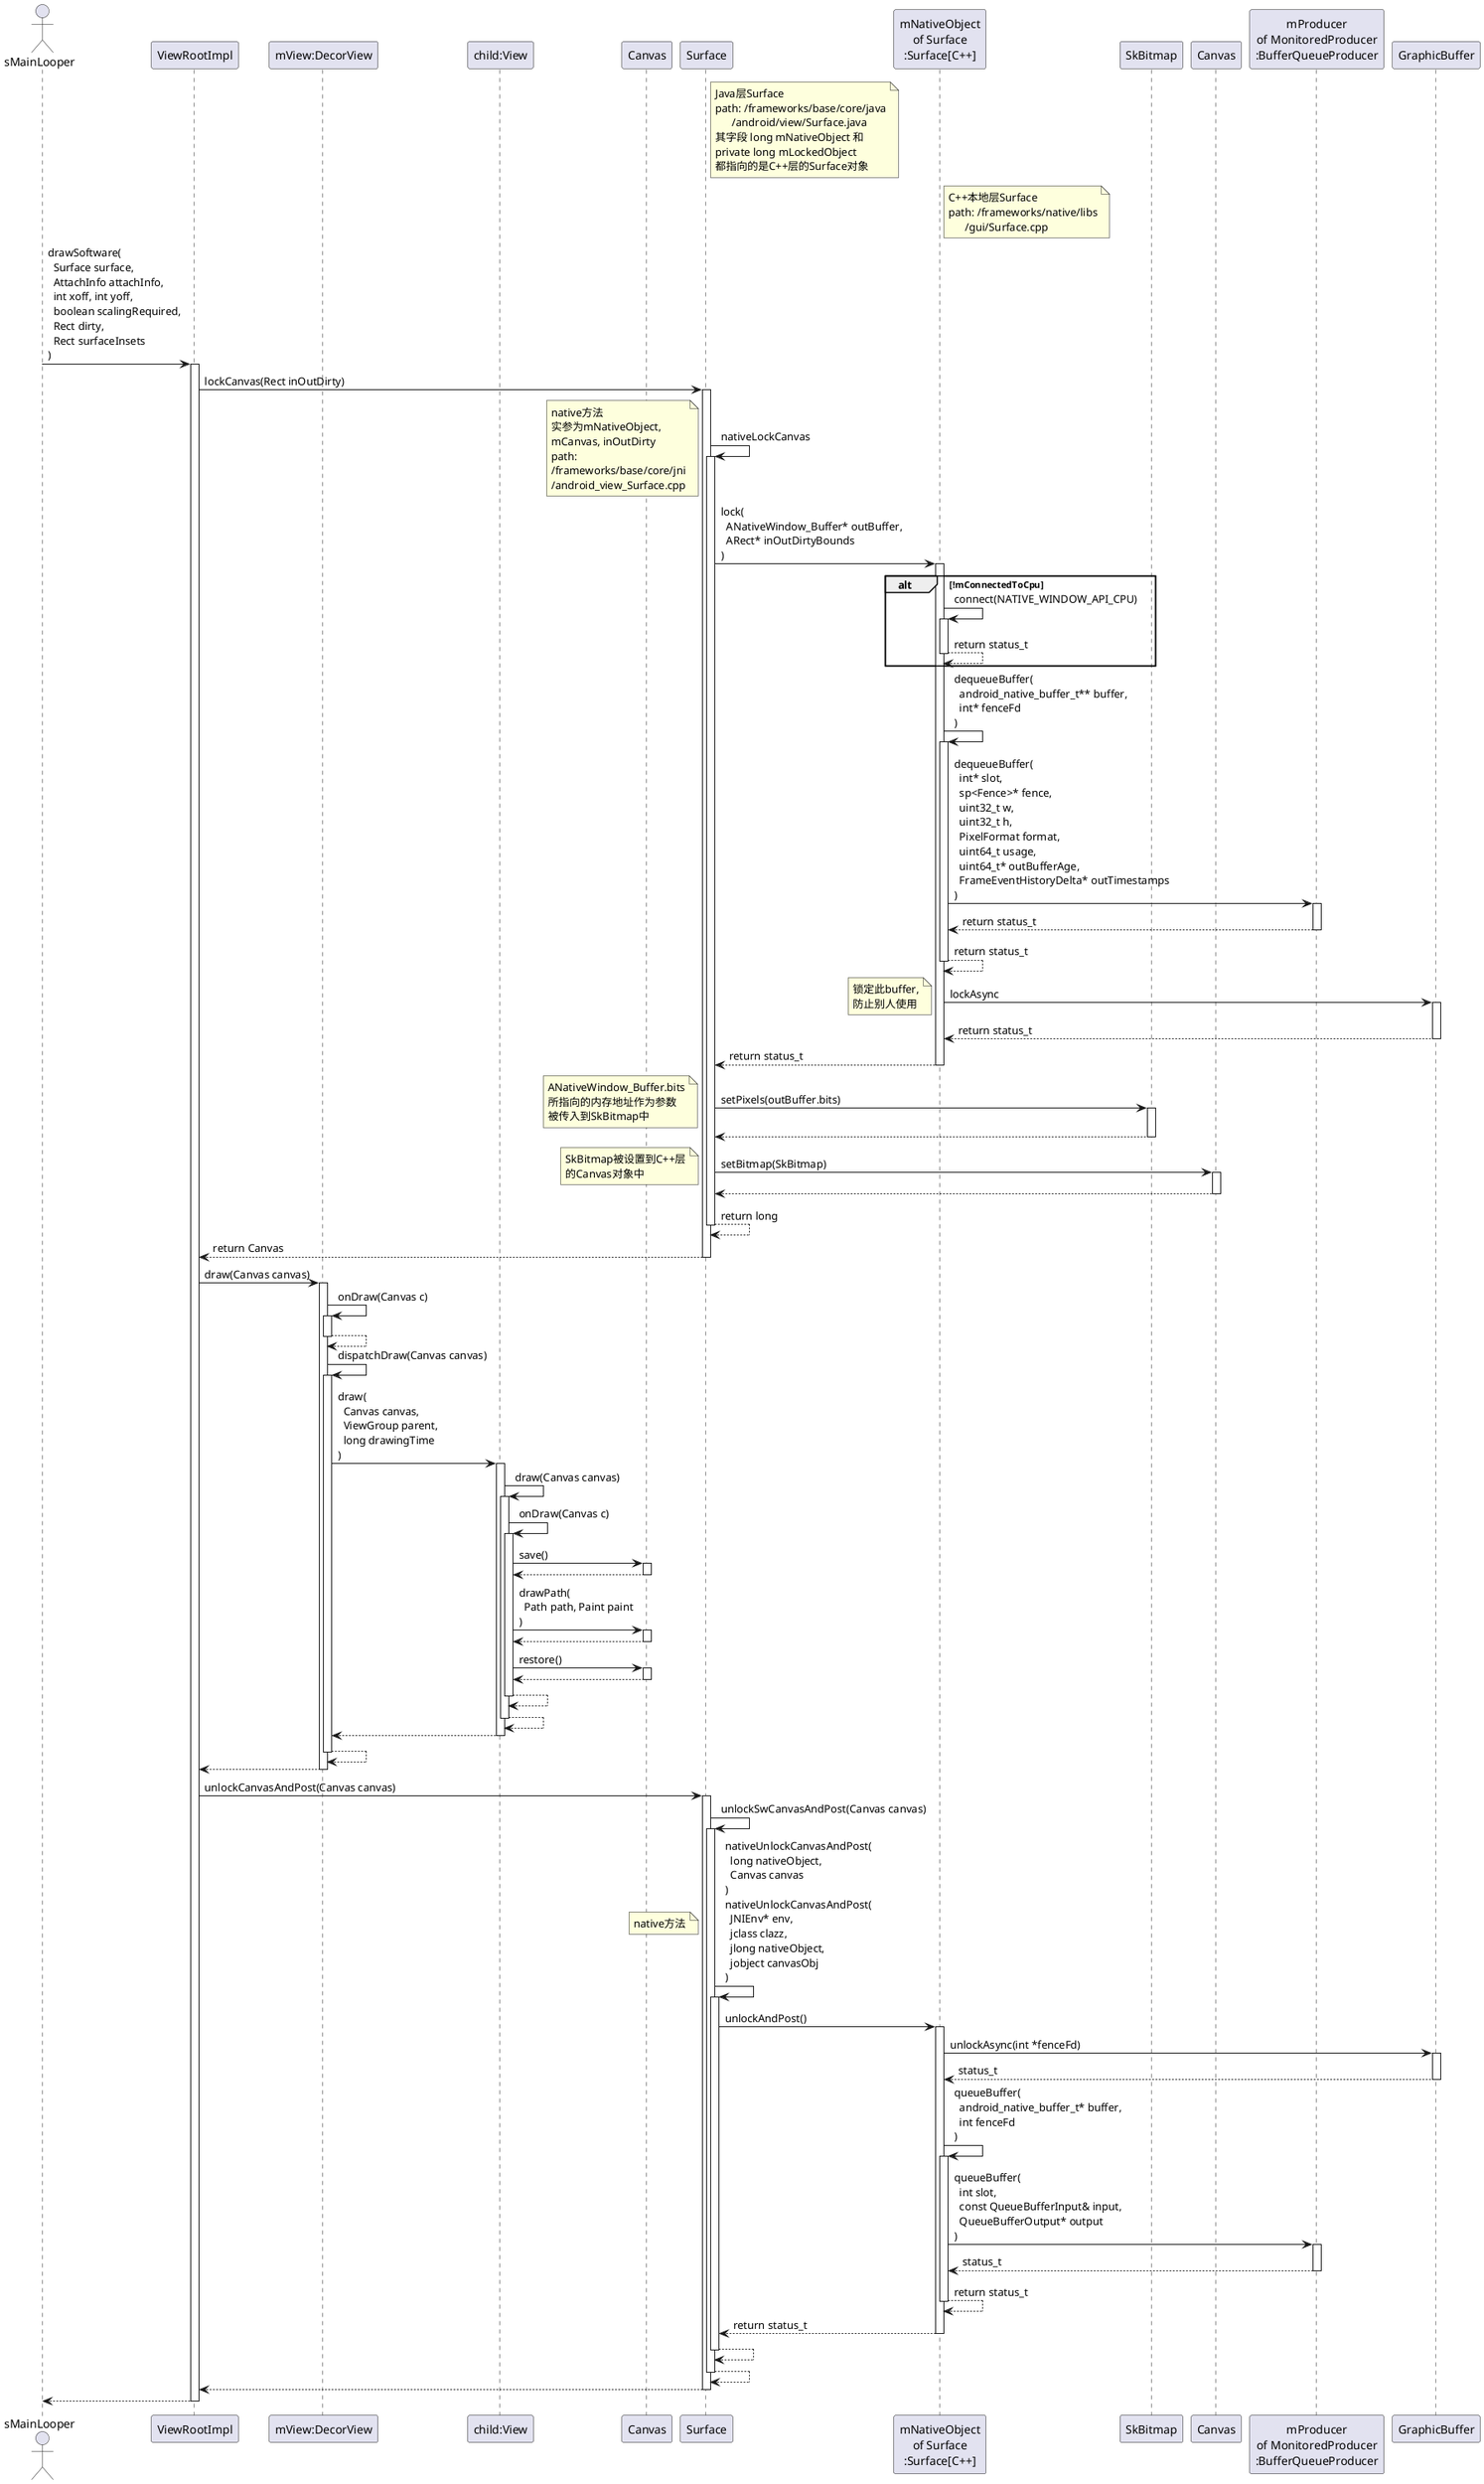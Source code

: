 @startuml

actor sMainLooper as sml
participant ViewRootImpl as vri
participant "mView:DecorView" as dv
participant "child:View" as chd
participant Canvas as cvs
participant Surface as sfc
note right of sfc
Java层Surface
path: /frameworks/base/core/java
      /android/view/Surface.java
其字段 long mNativeObject 和
private long mLockedObject
都指向的是C++层的Surface对象
end note
participant "mNativeObject\nof Surface\n:Surface[C++]" as sfc_c
note right of sfc_c
C++本地层Surface
path: /frameworks/native/libs
      /gui/Surface.cpp
end note
participant SkBitmap as skbmp
participant Canvas as cvs_c
participant "mProducer\nof MonitoredProducer\n:BufferQueueProducer" as gbp
/'frameworks/native/services/surfaceflinger/MonitoredProducer.cpp'/
/'frameworks/native/libs/gui/BufferQueueProducer.cpp'/
participant GraphicBuffer as gb

sml -> vri : drawSoftware(\n  Surface surface,\n  AttachInfo attachInfo,\n  int xoff, int yoff,\n  boolean scalingRequired,\n  Rect dirty,\n  Rect surfaceInsets\n)
activate vri
    vri -> sfc : lockCanvas(Rect inOutDirty)
    activate sfc
        sfc -> sfc : nativeLockCanvas
        activate sfc
        note left
        native方法
        实参为mNativeObject,
        mCanvas, inOutDirty
        path: 
        /frameworks/base/core/jni
        /android_view_Surface.cpp
        end note
            sfc -> sfc_c : lock(\n  ANativeWindow_Buffer* outBuffer,\n  ARect* inOutDirtyBounds\n)
            activate sfc_c

                alt !mConnectedToCpu
                    sfc_c -> sfc_c : connect(NATIVE_WINDOW_API_CPU)
                    activate sfc_c
                    sfc_c --> sfc_c : return status_t
                    deactivate sfc_c
                end

                sfc_c -> sfc_c : dequeueBuffer(\n  android_native_buffer_t** buffer,\n  int* fenceFd\n)
                activate sfc_c
                    sfc_c -> gbp : dequeueBuffer(\n  int* slot,\n  sp<Fence>* fence,\n  uint32_t w,\n  uint32_t h,\n  PixelFormat format,\n  uint64_t usage,\n  uint64_t* outBufferAge,\n  FrameEventHistoryDelta* outTimestamps\n)
                    activate gbp
                    gbp --> sfc_c : return status_t
                    deactivate gbp
                sfc_c --> sfc_c : return status_t
                deactivate sfc_c

                sfc_c -> gb : lockAsync
                activate gb
                note left
                锁定此buffer,
                防止别人使用
                end note
                gb --> sfc_c : return status_t
                deactivate gb

            sfc_c --> sfc : return status_t
            deactivate sfc_c

            sfc -> skbmp : setPixels(outBuffer.bits)
            activate skbmp
            note left
            ANativeWindow_Buffer.bits
            所指向的内存地址作为参数
            被传入到SkBitmap中
            end note
            skbmp --> sfc
            deactivate skbmp

            sfc -> cvs_c : setBitmap(SkBitmap)
            activate cvs_c
            note left
            SkBitmap被设置到C++层
            的Canvas对象中
            end note
            cvs_c --> sfc
            deactivate cvs_c

        sfc --> sfc : return long
        deactivate sfc
    sfc --> vri : return Canvas
    deactivate sfc

    vri -> dv : draw(Canvas canvas)
    activate dv

        dv -> dv : onDraw(Canvas c)
        activate dv
        dv --> dv
        deactivate dv

        dv -> dv : dispatchDraw(Canvas canvas)
        activate dv
            dv -> chd : draw(\n  Canvas canvas,\n  ViewGroup parent,\n  long drawingTime\n)
            activate chd
                chd -> chd : draw(Canvas canvas)
                activate chd
                    chd -> chd : onDraw(Canvas c)
                    activate chd

                        chd -> cvs : save()
                        activate cvs
                        cvs --> chd
                        deactivate cvs

                        chd -> cvs : drawPath(\n  Path path, Paint paint\n)
                        activate cvs
                        cvs --> chd
                        deactivate cvs

                        chd -> cvs : restore()
                        activate cvs
                        cvs --> chd
                        deactivate cvs

                    chd --> chd
                    deactivate chd
                chd --> chd
                deactivate chd
            chd --> dv
            deactivate chd
        dv --> dv
        deactivate dv
    dv --> vri
    deactivate dv

    vri -> sfc : unlockCanvasAndPost(Canvas canvas)
    activate sfc
        sfc -> sfc : unlockSwCanvasAndPost(Canvas canvas)
        activate sfc
            sfc -> sfc : nativeUnlockCanvasAndPost(\n  long nativeObject,\n  Canvas canvas\n)\nnativeUnlockCanvasAndPost(\n  JNIEnv* env,\n  jclass clazz,\n  jlong nativeObject,\n  jobject canvasObj\n)
            activate sfc
            note left
            native方法
            end note
                sfc -> sfc_c : unlockAndPost()
                activate sfc_c

                    sfc_c -> gb : unlockAsync(int *fenceFd)
                    activate gb
                    gb --> sfc_c : status_t
                    deactivate gb

                    sfc_c -> sfc_c : queueBuffer(\n  android_native_buffer_t* buffer,\n  int fenceFd\n)
                    activate sfc_c
                        sfc_c -> gbp : queueBuffer(\n  int slot,\n  const QueueBufferInput& input,\n  QueueBufferOutput* output\n)
                        activate gbp
                        gbp --> sfc_c : status_t
                        deactivate gbp
                    sfc_c --> sfc_c : return status_t
                    deactivate sfc_c

                sfc_c --> sfc : return status_t
                deactivate sfc_c
            sfc --> sfc
            deactivate sfc
        sfc --> sfc
        deactivate sfc
    sfc --> vri
    deactivate sfc
vri --> sml
deactivate vri

@enduml